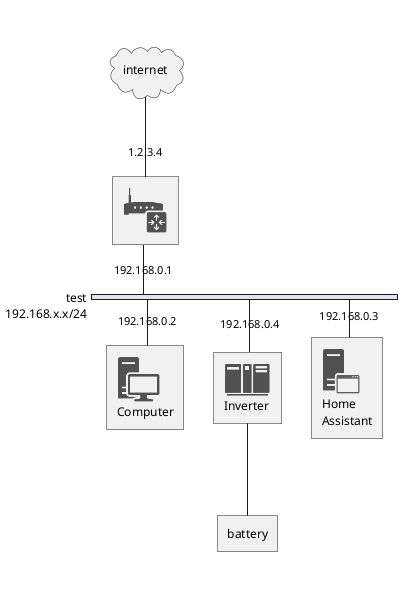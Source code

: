 @startuml

!include <office/Devices/router>
!include <office/Devices/switch>
!include <office/Devices/workstation>
!include <office/Servers/application_server_blue>
!include <office/Servers/mainframe>

nwdiag {
  internet [shape = cloud ];
  
  
  router [ address = "1.2.3.4" description = "<$router>" ];
  
  internet -- router;
  
  network test {
    address = "192.168.x.x/24";
    router [ address = "192.168.0.1" ];
    pc [ address = "192.168.0.2" description = "<$workstation>\nComputer" ];
    inverter [ address = "192.168.0.4" description = "<$mainframe>\nInverter" ];
    ha [ address = "192.168.0.3" description = "<$application_server_blue>\nHome\nAssistant" ];
    inverter -- mppt1;
    inverter -- mppt2;
    inverter -- battery;
    
  } 
}

@enduml